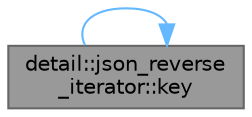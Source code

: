 digraph "detail::json_reverse_iterator::key"
{
 // INTERACTIVE_SVG=YES
 // LATEX_PDF_SIZE
  bgcolor="transparent";
  edge [fontname=Helvetica,fontsize=10,labelfontname=Helvetica,labelfontsize=10];
  node [fontname=Helvetica,fontsize=10,shape=box,height=0.2,width=0.4];
  rankdir="LR";
  Node1 [id="Node000001",label="detail::json_reverse\l_iterator::key",height=0.2,width=0.4,color="gray40", fillcolor="grey60", style="filled", fontcolor="black",tooltip="return the key of an object iterator"];
  Node1 -> Node1 [id="edge1_Node000001_Node000001",color="steelblue1",style="solid",tooltip=" "];
}
